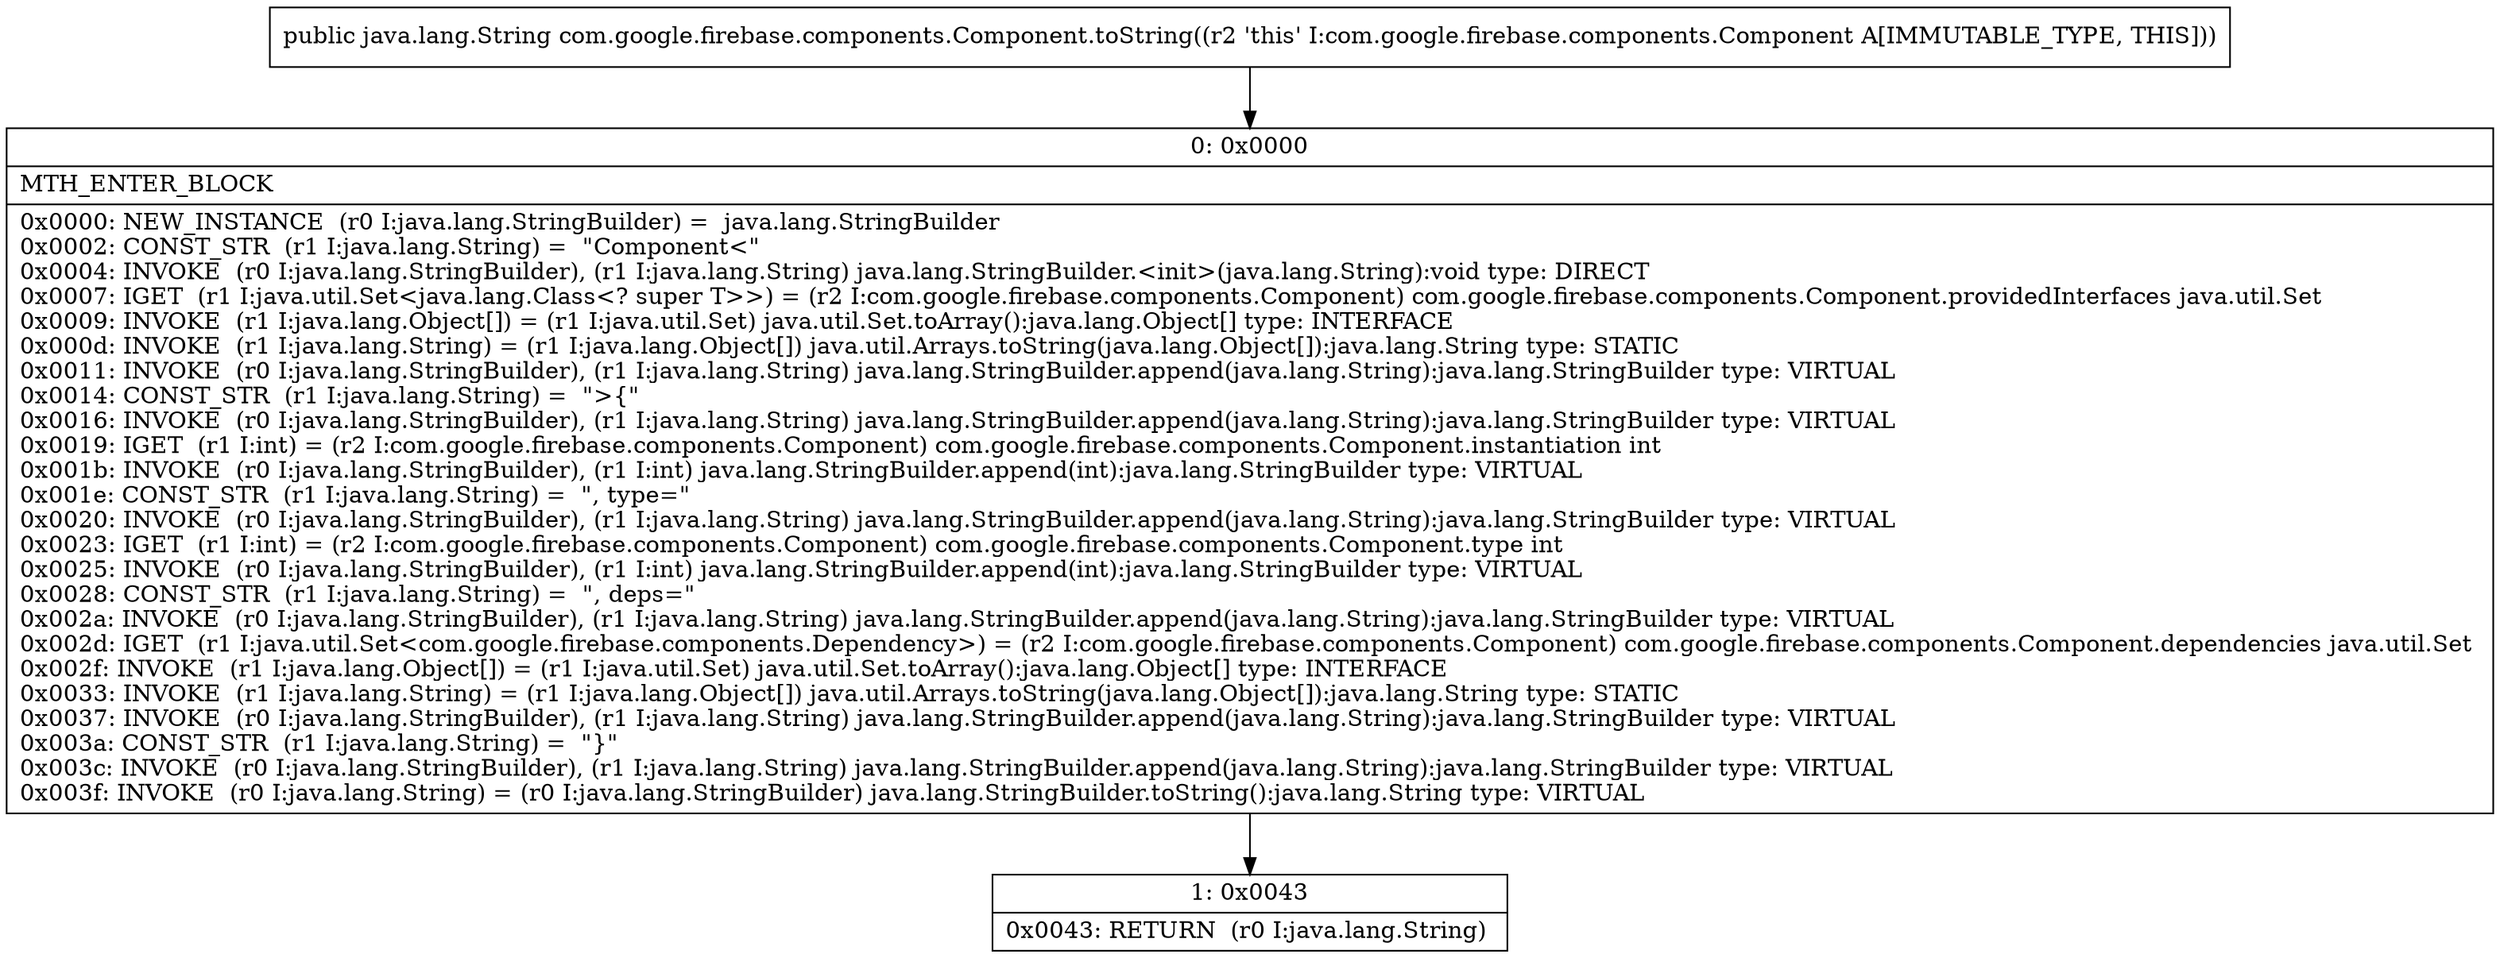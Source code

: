 digraph "CFG forcom.google.firebase.components.Component.toString()Ljava\/lang\/String;" {
Node_0 [shape=record,label="{0\:\ 0x0000|MTH_ENTER_BLOCK\l|0x0000: NEW_INSTANCE  (r0 I:java.lang.StringBuilder) =  java.lang.StringBuilder \l0x0002: CONST_STR  (r1 I:java.lang.String) =  \"Component\<\" \l0x0004: INVOKE  (r0 I:java.lang.StringBuilder), (r1 I:java.lang.String) java.lang.StringBuilder.\<init\>(java.lang.String):void type: DIRECT \l0x0007: IGET  (r1 I:java.util.Set\<java.lang.Class\<? super T\>\>) = (r2 I:com.google.firebase.components.Component) com.google.firebase.components.Component.providedInterfaces java.util.Set \l0x0009: INVOKE  (r1 I:java.lang.Object[]) = (r1 I:java.util.Set) java.util.Set.toArray():java.lang.Object[] type: INTERFACE \l0x000d: INVOKE  (r1 I:java.lang.String) = (r1 I:java.lang.Object[]) java.util.Arrays.toString(java.lang.Object[]):java.lang.String type: STATIC \l0x0011: INVOKE  (r0 I:java.lang.StringBuilder), (r1 I:java.lang.String) java.lang.StringBuilder.append(java.lang.String):java.lang.StringBuilder type: VIRTUAL \l0x0014: CONST_STR  (r1 I:java.lang.String) =  \"\>\{\" \l0x0016: INVOKE  (r0 I:java.lang.StringBuilder), (r1 I:java.lang.String) java.lang.StringBuilder.append(java.lang.String):java.lang.StringBuilder type: VIRTUAL \l0x0019: IGET  (r1 I:int) = (r2 I:com.google.firebase.components.Component) com.google.firebase.components.Component.instantiation int \l0x001b: INVOKE  (r0 I:java.lang.StringBuilder), (r1 I:int) java.lang.StringBuilder.append(int):java.lang.StringBuilder type: VIRTUAL \l0x001e: CONST_STR  (r1 I:java.lang.String) =  \", type=\" \l0x0020: INVOKE  (r0 I:java.lang.StringBuilder), (r1 I:java.lang.String) java.lang.StringBuilder.append(java.lang.String):java.lang.StringBuilder type: VIRTUAL \l0x0023: IGET  (r1 I:int) = (r2 I:com.google.firebase.components.Component) com.google.firebase.components.Component.type int \l0x0025: INVOKE  (r0 I:java.lang.StringBuilder), (r1 I:int) java.lang.StringBuilder.append(int):java.lang.StringBuilder type: VIRTUAL \l0x0028: CONST_STR  (r1 I:java.lang.String) =  \", deps=\" \l0x002a: INVOKE  (r0 I:java.lang.StringBuilder), (r1 I:java.lang.String) java.lang.StringBuilder.append(java.lang.String):java.lang.StringBuilder type: VIRTUAL \l0x002d: IGET  (r1 I:java.util.Set\<com.google.firebase.components.Dependency\>) = (r2 I:com.google.firebase.components.Component) com.google.firebase.components.Component.dependencies java.util.Set \l0x002f: INVOKE  (r1 I:java.lang.Object[]) = (r1 I:java.util.Set) java.util.Set.toArray():java.lang.Object[] type: INTERFACE \l0x0033: INVOKE  (r1 I:java.lang.String) = (r1 I:java.lang.Object[]) java.util.Arrays.toString(java.lang.Object[]):java.lang.String type: STATIC \l0x0037: INVOKE  (r0 I:java.lang.StringBuilder), (r1 I:java.lang.String) java.lang.StringBuilder.append(java.lang.String):java.lang.StringBuilder type: VIRTUAL \l0x003a: CONST_STR  (r1 I:java.lang.String) =  \"\}\" \l0x003c: INVOKE  (r0 I:java.lang.StringBuilder), (r1 I:java.lang.String) java.lang.StringBuilder.append(java.lang.String):java.lang.StringBuilder type: VIRTUAL \l0x003f: INVOKE  (r0 I:java.lang.String) = (r0 I:java.lang.StringBuilder) java.lang.StringBuilder.toString():java.lang.String type: VIRTUAL \l}"];
Node_1 [shape=record,label="{1\:\ 0x0043|0x0043: RETURN  (r0 I:java.lang.String) \l}"];
MethodNode[shape=record,label="{public java.lang.String com.google.firebase.components.Component.toString((r2 'this' I:com.google.firebase.components.Component A[IMMUTABLE_TYPE, THIS])) }"];
MethodNode -> Node_0;
Node_0 -> Node_1;
}

